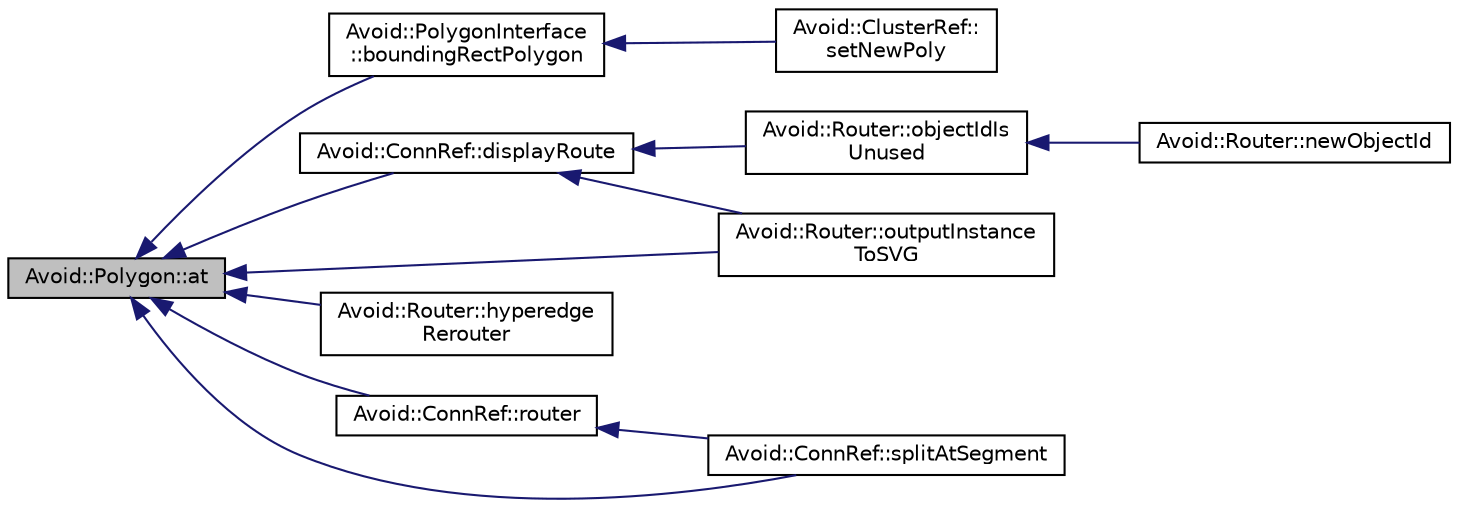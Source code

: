 digraph "Avoid::Polygon::at"
{
  edge [fontname="Helvetica",fontsize="10",labelfontname="Helvetica",labelfontsize="10"];
  node [fontname="Helvetica",fontsize="10",shape=record];
  rankdir="LR";
  Node8 [label="Avoid::Polygon::at",height=0.2,width=0.4,color="black", fillcolor="grey75", style="filled", fontcolor="black"];
  Node8 -> Node9 [dir="back",color="midnightblue",fontsize="10",style="solid",fontname="Helvetica"];
  Node9 [label="Avoid::PolygonInterface\l::boundingRectPolygon",height=0.2,width=0.4,color="black", fillcolor="white", style="filled",URL="$classAvoid_1_1PolygonInterface.html#a8eed22074d9e8f1b406b0c1174ab2aac",tooltip="Returns the bounding rectangle for this polygon. "];
  Node9 -> Node10 [dir="back",color="midnightblue",fontsize="10",style="solid",fontname="Helvetica"];
  Node10 [label="Avoid::ClusterRef::\lsetNewPoly",height=0.2,width=0.4,color="black", fillcolor="white", style="filled",URL="$classAvoid_1_1ClusterRef.html#a8bdf3a48e06ae25ae25121e781522f5f",tooltip="Update the polygon boundary for this cluster. "];
  Node8 -> Node11 [dir="back",color="midnightblue",fontsize="10",style="solid",fontname="Helvetica"];
  Node11 [label="Avoid::ConnRef::displayRoute",height=0.2,width=0.4,color="black", fillcolor="white", style="filled",URL="$classAvoid_1_1ConnRef.html#ab7462cd69bd1d2c4dd318119558b4a94",tooltip="Returns a reference to the current display version of the route for the connector. "];
  Node11 -> Node12 [dir="back",color="midnightblue",fontsize="10",style="solid",fontname="Helvetica"];
  Node12 [label="Avoid::Router::objectIdIs\lUnused",height=0.2,width=0.4,color="black", fillcolor="white", style="filled",URL="$classAvoid_1_1Router.html#a8f36729c98e13e57d2c56c0d1facf86c",tooltip="Returns whether or not the given ID is already used. "];
  Node12 -> Node13 [dir="back",color="midnightblue",fontsize="10",style="solid",fontname="Helvetica"];
  Node13 [label="Avoid::Router::newObjectId",height=0.2,width=0.4,color="black", fillcolor="white", style="filled",URL="$classAvoid_1_1Router.html#a202c28fcb04f7af2183fe6849b4ce2f3",tooltip="Returns the object ID used for automatically generated objects, such as during hyperedge routing..."];
  Node11 -> Node14 [dir="back",color="midnightblue",fontsize="10",style="solid",fontname="Helvetica"];
  Node14 [label="Avoid::Router::outputInstance\lToSVG",height=0.2,width=0.4,color="black", fillcolor="white", style="filled",URL="$classAvoid_1_1Router.html#a458aae2d6447e0958e4916a8c29bbb47",tooltip="Generates an SVG file containing debug output and code that can be used to regenerate the instance..."];
  Node8 -> Node15 [dir="back",color="midnightblue",fontsize="10",style="solid",fontname="Helvetica"];
  Node15 [label="Avoid::Router::hyperedge\lRerouter",height=0.2,width=0.4,color="black", fillcolor="white", style="filled",URL="$classAvoid_1_1Router.html#a3fc66cd795e86d921da1e8d9cb8a5c21",tooltip="Returns a pointer to the hyperedge rerouter for the router. "];
  Node8 -> Node14 [dir="back",color="midnightblue",fontsize="10",style="solid",fontname="Helvetica"];
  Node8 -> Node16 [dir="back",color="midnightblue",fontsize="10",style="solid",fontname="Helvetica"];
  Node16 [label="Avoid::ConnRef::router",height=0.2,width=0.4,color="black", fillcolor="white", style="filled",URL="$classAvoid_1_1ConnRef.html#ace9257a67e94c7899c75af0362e5836f",tooltip="Returns a pointer to the router scene this connector is in. "];
  Node16 -> Node17 [dir="back",color="midnightblue",fontsize="10",style="solid",fontname="Helvetica"];
  Node17 [label="Avoid::ConnRef::splitAtSegment",height=0.2,width=0.4,color="black", fillcolor="white", style="filled",URL="$classAvoid_1_1ConnRef.html#a372f58a93c0296814de8d4a3075ad5e4",tooltip="Splits a connector in the centre of the segmentNth segment and creates a junction point there as well..."];
  Node8 -> Node17 [dir="back",color="midnightblue",fontsize="10",style="solid",fontname="Helvetica"];
}
